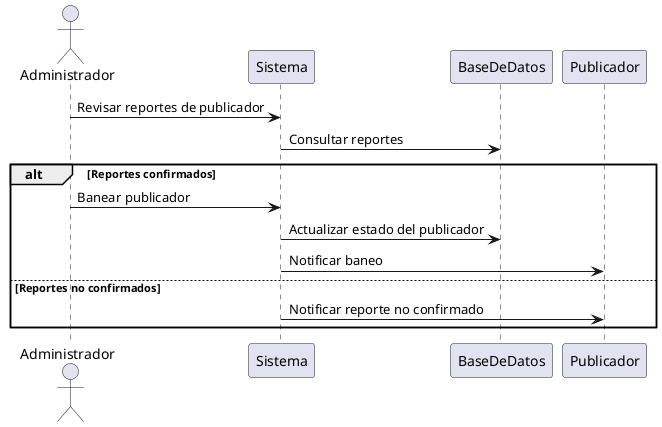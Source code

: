 @startuml approve_rep
actor Administrador
Administrador -> Sistema : Revisar reportes de publicador
Sistema -> BaseDeDatos : Consultar reportes
alt Reportes confirmados
    Administrador -> Sistema : Banear publicador
    Sistema -> BaseDeDatos : Actualizar estado del publicador
    Sistema -> Publicador : Notificar baneo
else Reportes no confirmados
    Sistema -> Publicador : Notificar reporte no confirmado
end
@enduml
